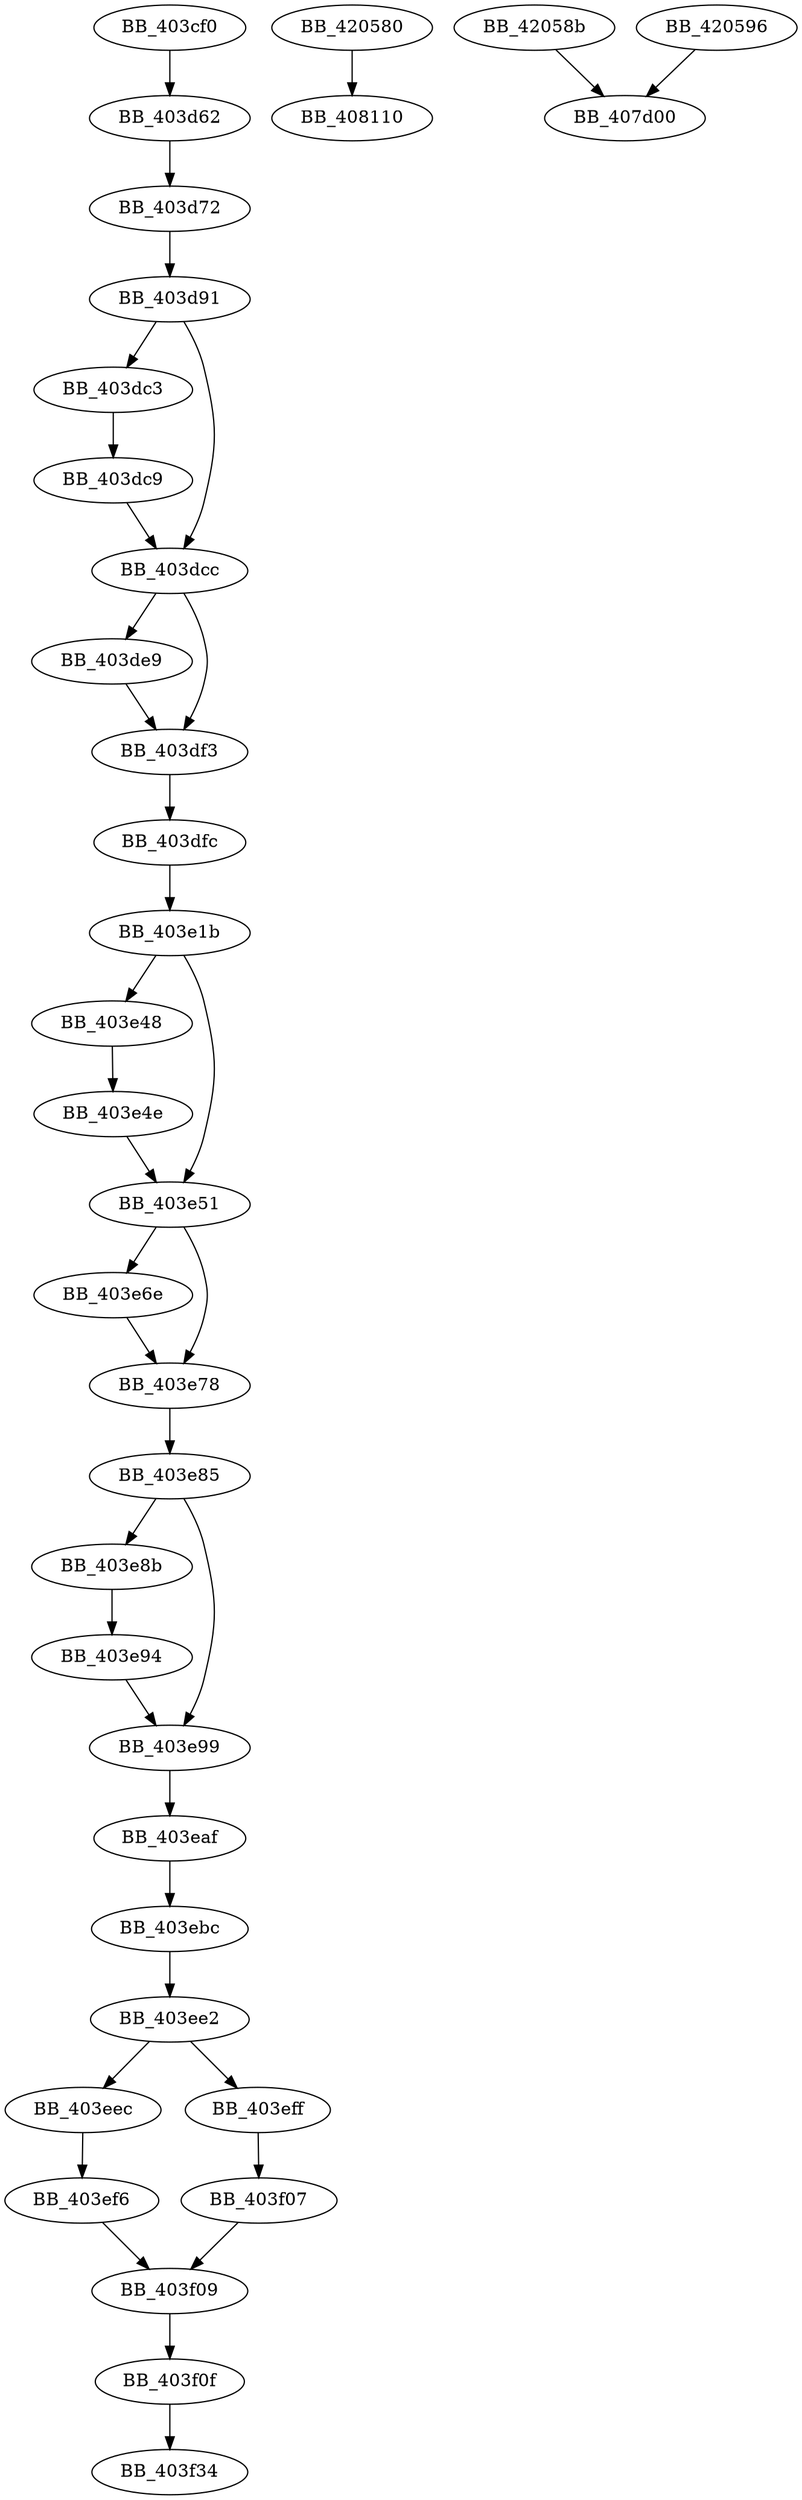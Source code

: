 DiGraph sub_403CF0{
BB_403cf0->BB_403d62
BB_403d62->BB_403d72
BB_403d72->BB_403d91
BB_403d91->BB_403dc3
BB_403d91->BB_403dcc
BB_403dc3->BB_403dc9
BB_403dc9->BB_403dcc
BB_403dcc->BB_403de9
BB_403dcc->BB_403df3
BB_403de9->BB_403df3
BB_403df3->BB_403dfc
BB_403dfc->BB_403e1b
BB_403e1b->BB_403e48
BB_403e1b->BB_403e51
BB_403e48->BB_403e4e
BB_403e4e->BB_403e51
BB_403e51->BB_403e6e
BB_403e51->BB_403e78
BB_403e6e->BB_403e78
BB_403e78->BB_403e85
BB_403e85->BB_403e8b
BB_403e85->BB_403e99
BB_403e8b->BB_403e94
BB_403e94->BB_403e99
BB_403e99->BB_403eaf
BB_403eaf->BB_403ebc
BB_403ebc->BB_403ee2
BB_403ee2->BB_403eec
BB_403ee2->BB_403eff
BB_403eec->BB_403ef6
BB_403ef6->BB_403f09
BB_403eff->BB_403f07
BB_403f07->BB_403f09
BB_403f09->BB_403f0f
BB_403f0f->BB_403f34
BB_420580->BB_408110
BB_42058b->BB_407d00
BB_420596->BB_407d00
}
